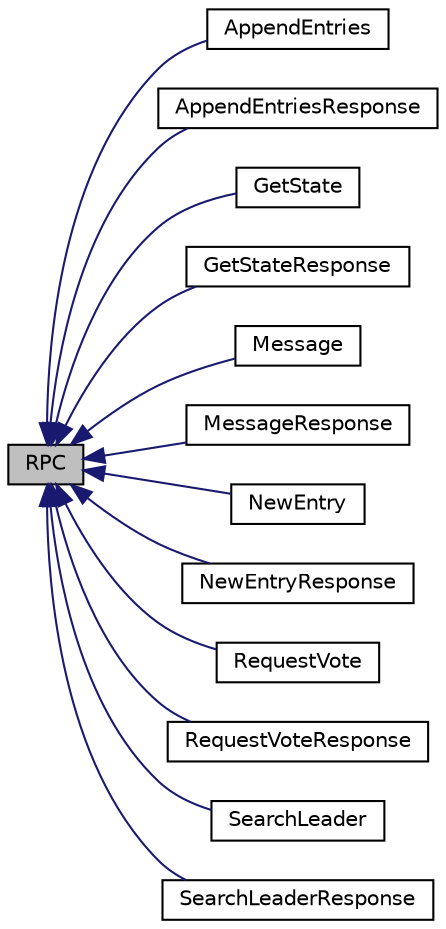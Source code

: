digraph "RPC"
{
  edge [fontname="Helvetica",fontsize="10",labelfontname="Helvetica",labelfontsize="10"];
  node [fontname="Helvetica",fontsize="10",shape=record];
  rankdir="LR";
  Node0 [label="RPC",height=0.2,width=0.4,color="black", fillcolor="grey75", style="filled", fontcolor="black"];
  Node0 -> Node1 [dir="back",color="midnightblue",fontsize="10",style="solid",fontname="Helvetica"];
  Node1 [label="AppendEntries",height=0.2,width=0.4,color="black", fillcolor="white", style="filled",URL="$classAppendEntries.html"];
  Node0 -> Node2 [dir="back",color="midnightblue",fontsize="10",style="solid",fontname="Helvetica"];
  Node2 [label="AppendEntriesResponse",height=0.2,width=0.4,color="black", fillcolor="white", style="filled",URL="$classAppendEntriesResponse.html"];
  Node0 -> Node3 [dir="back",color="midnightblue",fontsize="10",style="solid",fontname="Helvetica"];
  Node3 [label="GetState",height=0.2,width=0.4,color="black", fillcolor="white", style="filled",URL="$classGetState.html"];
  Node0 -> Node4 [dir="back",color="midnightblue",fontsize="10",style="solid",fontname="Helvetica"];
  Node4 [label="GetStateResponse",height=0.2,width=0.4,color="black", fillcolor="white", style="filled",URL="$classGetStateResponse.html"];
  Node0 -> Node5 [dir="back",color="midnightblue",fontsize="10",style="solid",fontname="Helvetica"];
  Node5 [label="Message",height=0.2,width=0.4,color="black", fillcolor="white", style="filled",URL="$classMessage.html"];
  Node0 -> Node6 [dir="back",color="midnightblue",fontsize="10",style="solid",fontname="Helvetica"];
  Node6 [label="MessageResponse",height=0.2,width=0.4,color="black", fillcolor="white", style="filled",URL="$classMessageResponse.html"];
  Node0 -> Node7 [dir="back",color="midnightblue",fontsize="10",style="solid",fontname="Helvetica"];
  Node7 [label="NewEntry",height=0.2,width=0.4,color="black", fillcolor="white", style="filled",URL="$classNewEntry.html"];
  Node0 -> Node8 [dir="back",color="midnightblue",fontsize="10",style="solid",fontname="Helvetica"];
  Node8 [label="NewEntryResponse",height=0.2,width=0.4,color="black", fillcolor="white", style="filled",URL="$classNewEntryResponse.html"];
  Node0 -> Node9 [dir="back",color="midnightblue",fontsize="10",style="solid",fontname="Helvetica"];
  Node9 [label="RequestVote",height=0.2,width=0.4,color="black", fillcolor="white", style="filled",URL="$classRequestVote.html"];
  Node0 -> Node10 [dir="back",color="midnightblue",fontsize="10",style="solid",fontname="Helvetica"];
  Node10 [label="RequestVoteResponse",height=0.2,width=0.4,color="black", fillcolor="white", style="filled",URL="$classRequestVoteResponse.html"];
  Node0 -> Node11 [dir="back",color="midnightblue",fontsize="10",style="solid",fontname="Helvetica"];
  Node11 [label="SearchLeader",height=0.2,width=0.4,color="black", fillcolor="white", style="filled",URL="$classSearchLeader.html"];
  Node0 -> Node12 [dir="back",color="midnightblue",fontsize="10",style="solid",fontname="Helvetica"];
  Node12 [label="SearchLeaderResponse",height=0.2,width=0.4,color="black", fillcolor="white", style="filled",URL="$classSearchLeaderResponse.html"];
}

